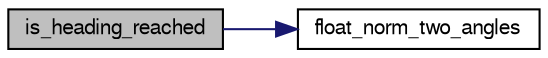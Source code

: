 digraph "is_heading_reached"
{
  edge [fontname="FreeSans",fontsize="10",labelfontname="FreeSans",labelfontsize="10"];
  node [fontname="FreeSans",fontsize="10",shape=record];
  rankdir="LR";
  Node1 [label="is_heading_reached",height=0.2,width=0.4,color="black", fillcolor="grey75", style="filled", fontcolor="black"];
  Node1 -> Node2 [color="midnightblue",fontsize="10",style="solid",fontname="FreeSans"];
  Node2 [label="float_norm_two_angles",height=0.2,width=0.4,color="black", fillcolor="white", style="filled",URL="$wedgebug_8c.html#a16a89172fa5251985574e36b3b364a7e"];
}
